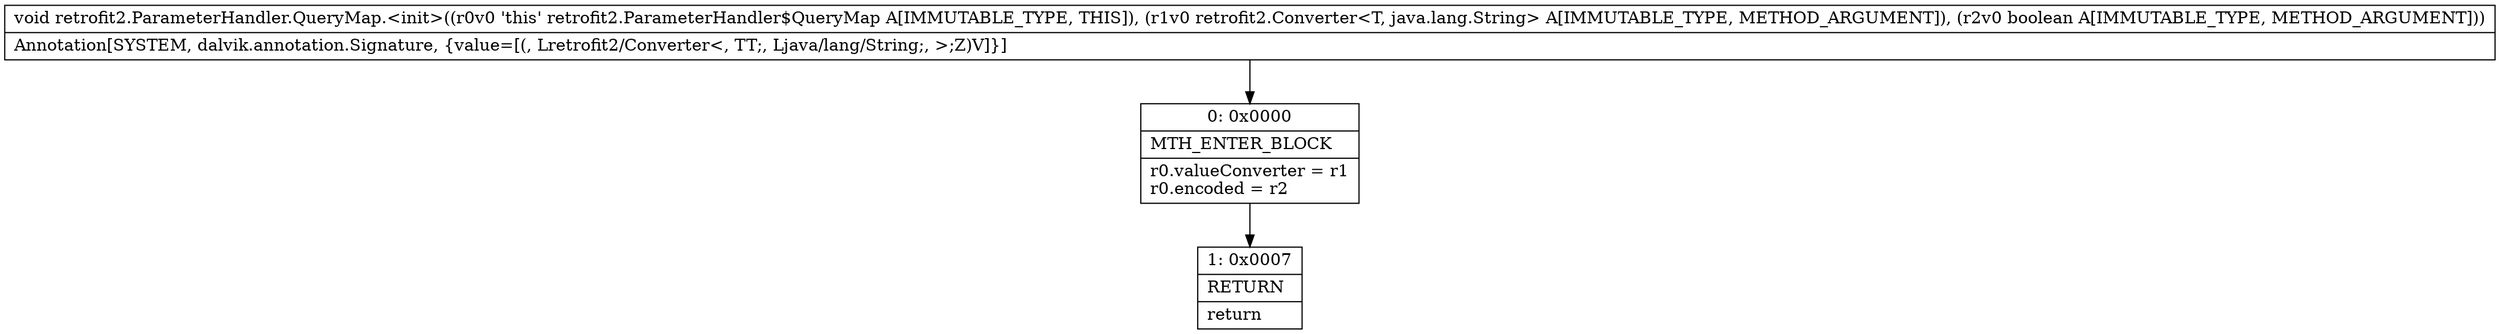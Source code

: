 digraph "CFG forretrofit2.ParameterHandler.QueryMap.\<init\>(Lretrofit2\/Converter;Z)V" {
Node_0 [shape=record,label="{0\:\ 0x0000|MTH_ENTER_BLOCK\l|r0.valueConverter = r1\lr0.encoded = r2\l}"];
Node_1 [shape=record,label="{1\:\ 0x0007|RETURN\l|return\l}"];
MethodNode[shape=record,label="{void retrofit2.ParameterHandler.QueryMap.\<init\>((r0v0 'this' retrofit2.ParameterHandler$QueryMap A[IMMUTABLE_TYPE, THIS]), (r1v0 retrofit2.Converter\<T, java.lang.String\> A[IMMUTABLE_TYPE, METHOD_ARGUMENT]), (r2v0 boolean A[IMMUTABLE_TYPE, METHOD_ARGUMENT]))  | Annotation[SYSTEM, dalvik.annotation.Signature, \{value=[(, Lretrofit2\/Converter\<, TT;, Ljava\/lang\/String;, \>;Z)V]\}]\l}"];
MethodNode -> Node_0;
Node_0 -> Node_1;
}

